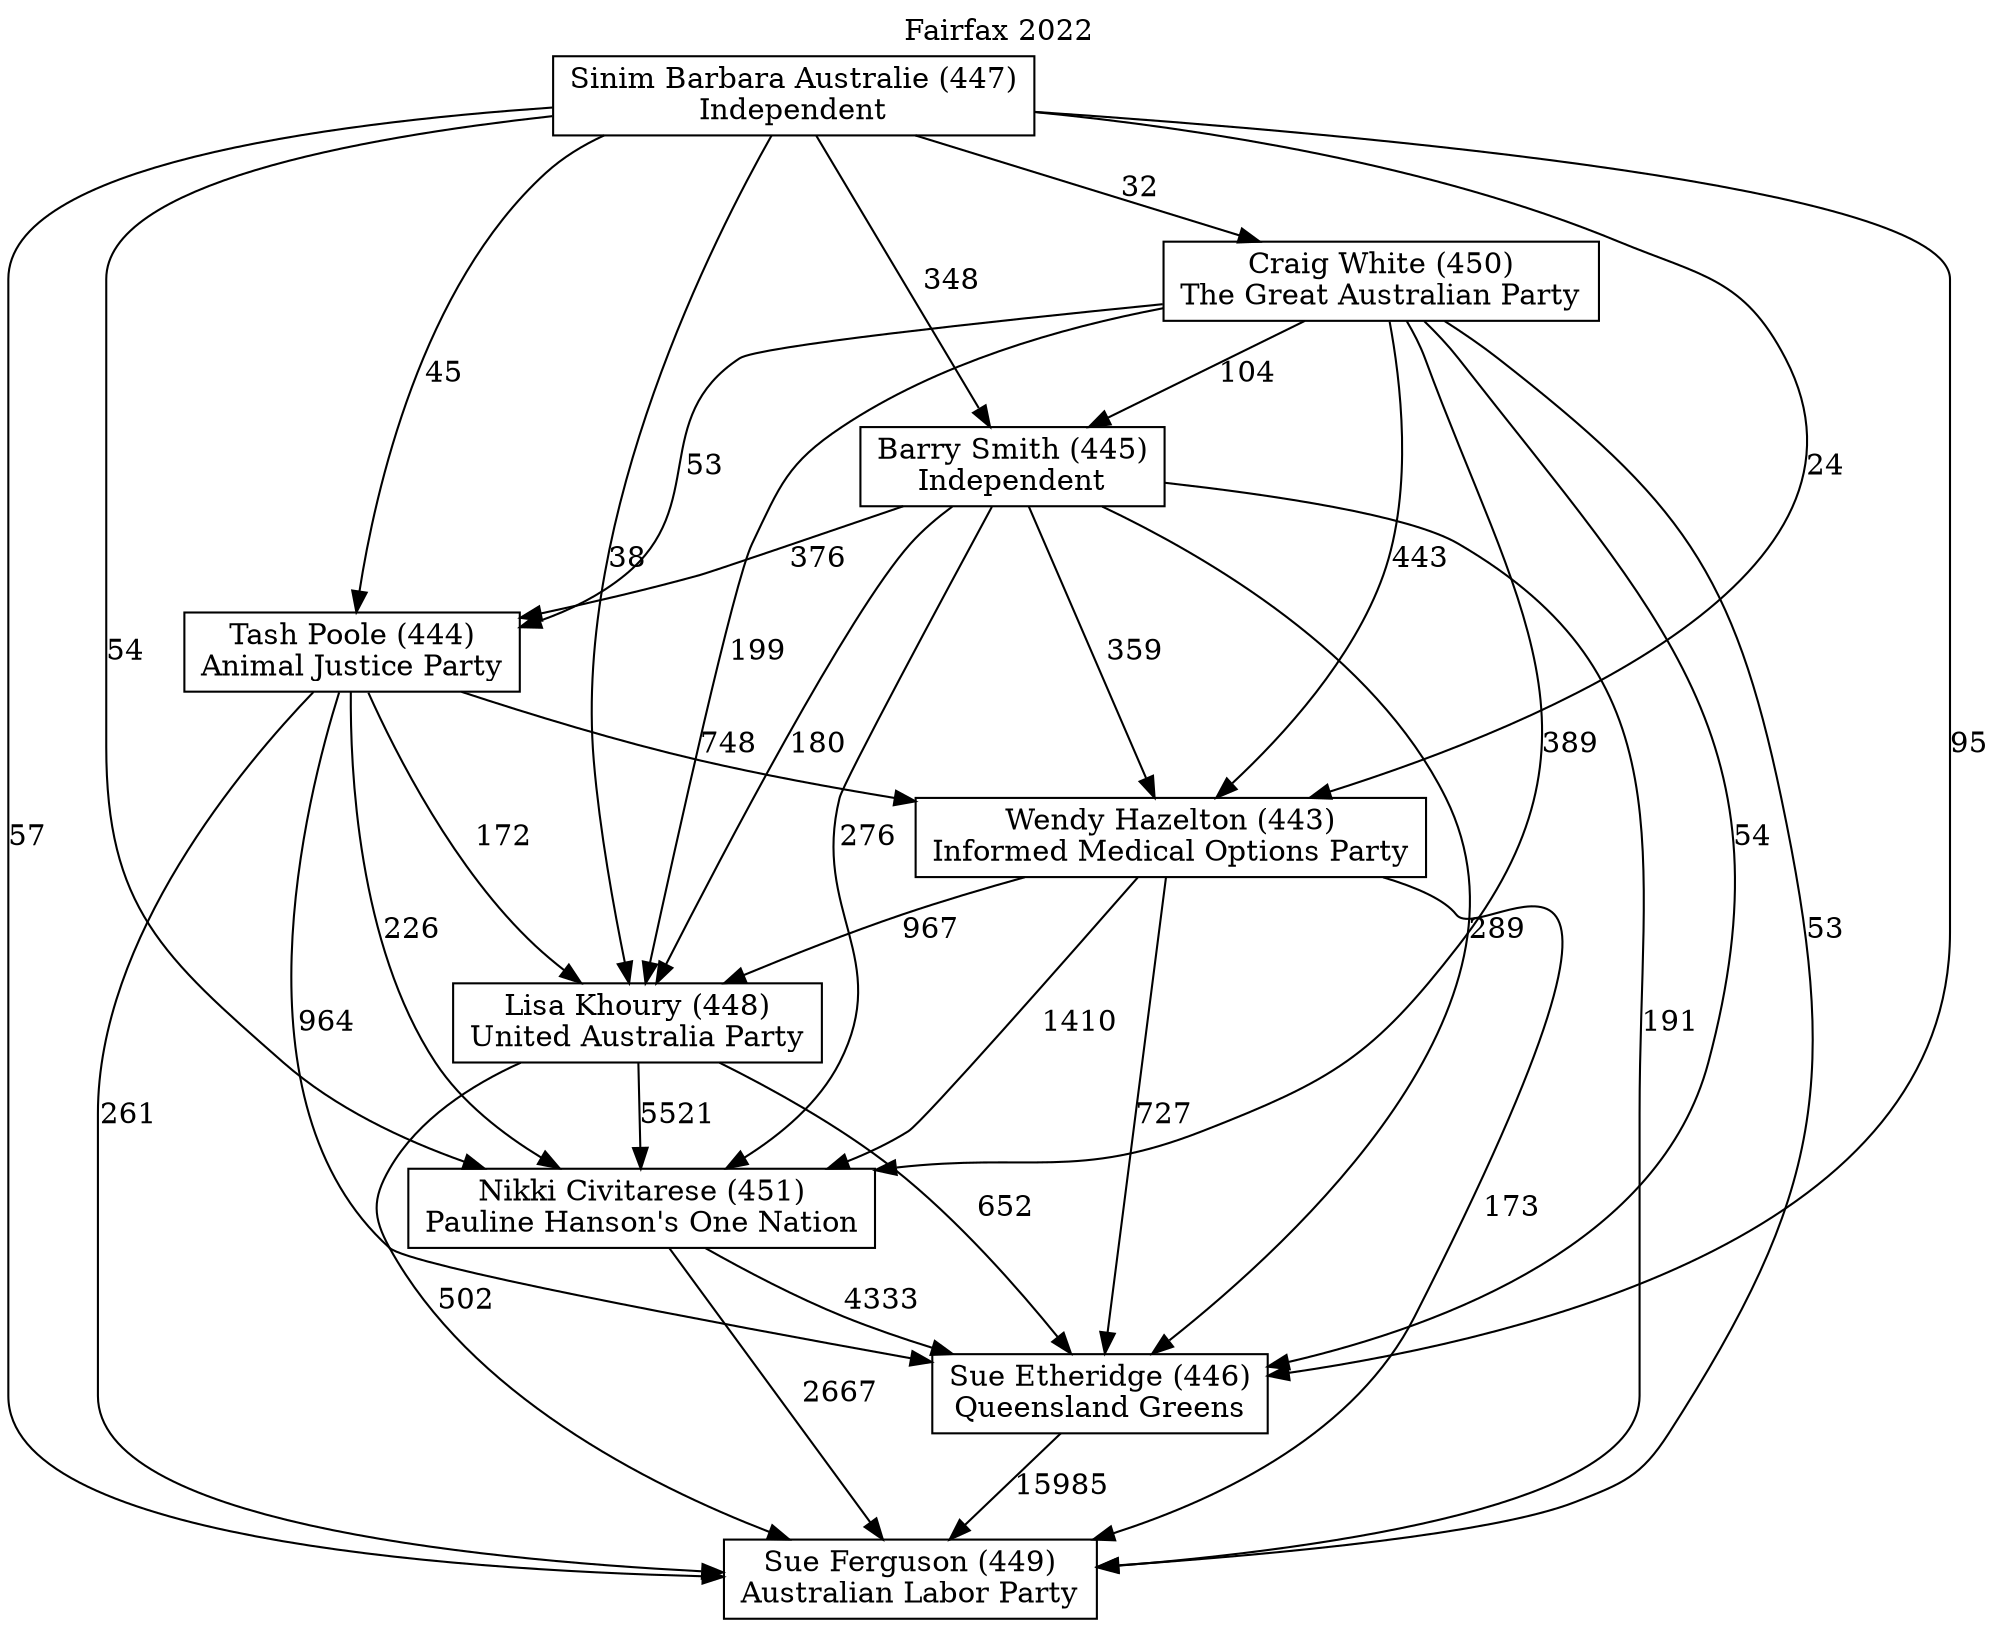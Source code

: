 // House preference flow
digraph "Sue Ferguson (449)_Fairfax_2022" {
	graph [label="Fairfax 2022" labelloc=t mclimit=10]
	node [shape=box]
	"Tash Poole (444)" [label="Tash Poole (444)
Animal Justice Party"]
	"Sinim Barbara Australie (447)" [label="Sinim Barbara Australie (447)
Independent"]
	"Nikki Civitarese (451)" [label="Nikki Civitarese (451)
Pauline Hanson's One Nation"]
	"Sue Ferguson (449)" [label="Sue Ferguson (449)
Australian Labor Party"]
	"Barry Smith (445)" [label="Barry Smith (445)
Independent"]
	"Lisa Khoury (448)" [label="Lisa Khoury (448)
United Australia Party"]
	"Sue Etheridge (446)" [label="Sue Etheridge (446)
Queensland Greens"]
	"Wendy Hazelton (443)" [label="Wendy Hazelton (443)
Informed Medical Options Party"]
	"Craig White (450)" [label="Craig White (450)
The Great Australian Party"]
	"Lisa Khoury (448)" -> "Sue Ferguson (449)" [label=502]
	"Sinim Barbara Australie (447)" -> "Barry Smith (445)" [label=348]
	"Craig White (450)" -> "Lisa Khoury (448)" [label=199]
	"Tash Poole (444)" -> "Nikki Civitarese (451)" [label=226]
	"Sinim Barbara Australie (447)" -> "Tash Poole (444)" [label=45]
	"Wendy Hazelton (443)" -> "Nikki Civitarese (451)" [label=1410]
	"Craig White (450)" -> "Nikki Civitarese (451)" [label=389]
	"Sinim Barbara Australie (447)" -> "Sue Etheridge (446)" [label=95]
	"Barry Smith (445)" -> "Lisa Khoury (448)" [label=180]
	"Sinim Barbara Australie (447)" -> "Lisa Khoury (448)" [label=38]
	"Lisa Khoury (448)" -> "Nikki Civitarese (451)" [label=5521]
	"Sinim Barbara Australie (447)" -> "Craig White (450)" [label=32]
	"Craig White (450)" -> "Sue Etheridge (446)" [label=54]
	"Tash Poole (444)" -> "Lisa Khoury (448)" [label=172]
	"Barry Smith (445)" -> "Wendy Hazelton (443)" [label=359]
	"Wendy Hazelton (443)" -> "Sue Etheridge (446)" [label=727]
	"Nikki Civitarese (451)" -> "Sue Etheridge (446)" [label=4333]
	"Tash Poole (444)" -> "Sue Ferguson (449)" [label=261]
	"Barry Smith (445)" -> "Tash Poole (444)" [label=376]
	"Barry Smith (445)" -> "Sue Etheridge (446)" [label=289]
	"Sue Etheridge (446)" -> "Sue Ferguson (449)" [label=15985]
	"Barry Smith (445)" -> "Nikki Civitarese (451)" [label=276]
	"Sinim Barbara Australie (447)" -> "Sue Ferguson (449)" [label=57]
	"Sinim Barbara Australie (447)" -> "Wendy Hazelton (443)" [label=24]
	"Craig White (450)" -> "Wendy Hazelton (443)" [label=443]
	"Tash Poole (444)" -> "Wendy Hazelton (443)" [label=748]
	"Wendy Hazelton (443)" -> "Lisa Khoury (448)" [label=967]
	"Wendy Hazelton (443)" -> "Sue Ferguson (449)" [label=173]
	"Craig White (450)" -> "Barry Smith (445)" [label=104]
	"Craig White (450)" -> "Sue Ferguson (449)" [label=53]
	"Craig White (450)" -> "Tash Poole (444)" [label=53]
	"Lisa Khoury (448)" -> "Sue Etheridge (446)" [label=652]
	"Sinim Barbara Australie (447)" -> "Nikki Civitarese (451)" [label=54]
	"Nikki Civitarese (451)" -> "Sue Ferguson (449)" [label=2667]
	"Barry Smith (445)" -> "Sue Ferguson (449)" [label=191]
	"Tash Poole (444)" -> "Sue Etheridge (446)" [label=964]
}

